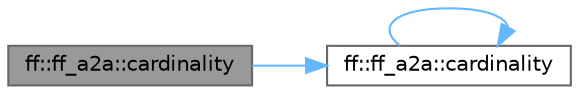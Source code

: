 digraph "ff::ff_a2a::cardinality"
{
 // LATEX_PDF_SIZE
  bgcolor="transparent";
  edge [fontname=Helvetica,fontsize=10,labelfontname=Helvetica,labelfontsize=10];
  node [fontname=Helvetica,fontsize=10,shape=box,height=0.2,width=0.4];
  rankdir="LR";
  Node1 [id="Node000001",label="ff::ff_a2a::cardinality",height=0.2,width=0.4,color="gray40", fillcolor="grey60", style="filled", fontcolor="black",tooltip=" "];
  Node1 -> Node2 [id="edge1_Node000001_Node000002",color="steelblue1",style="solid",tooltip=" "];
  Node2 [id="Node000002",label="ff::ff_a2a::cardinality",height=0.2,width=0.4,color="grey40", fillcolor="white", style="filled",URL="$classff_1_1ff__a2a.html#a003635b1e61fa004c74b679294f1b1b4",tooltip=" "];
  Node2 -> Node2 [id="edge2_Node000002_Node000002",color="steelblue1",style="solid",tooltip=" "];
}
